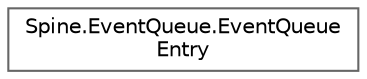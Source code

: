 digraph "类继承关系图"
{
 // LATEX_PDF_SIZE
  bgcolor="transparent";
  edge [fontname=Helvetica,fontsize=10,labelfontname=Helvetica,labelfontsize=10];
  node [fontname=Helvetica,fontsize=10,shape=box,height=0.2,width=0.4];
  rankdir="LR";
  Node0 [id="Node000000",label="Spine.EventQueue.EventQueue\lEntry",height=0.2,width=0.4,color="grey40", fillcolor="white", style="filled",URL="$struct_spine_1_1_event_queue_1_1_event_queue_entry.html",tooltip=" "];
}

